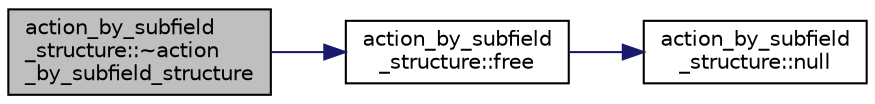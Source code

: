digraph "action_by_subfield_structure::~action_by_subfield_structure"
{
  edge [fontname="Helvetica",fontsize="10",labelfontname="Helvetica",labelfontsize="10"];
  node [fontname="Helvetica",fontsize="10",shape=record];
  rankdir="LR";
  Node3 [label="action_by_subfield\l_structure::~action\l_by_subfield_structure",height=0.2,width=0.4,color="black", fillcolor="grey75", style="filled", fontcolor="black"];
  Node3 -> Node4 [color="midnightblue",fontsize="10",style="solid",fontname="Helvetica"];
  Node4 [label="action_by_subfield\l_structure::free",height=0.2,width=0.4,color="black", fillcolor="white", style="filled",URL="$dd/d67/classaction__by__subfield__structure.html#a91e9012e7d1ce321bd2ee22819890040"];
  Node4 -> Node5 [color="midnightblue",fontsize="10",style="solid",fontname="Helvetica"];
  Node5 [label="action_by_subfield\l_structure::null",height=0.2,width=0.4,color="black", fillcolor="white", style="filled",URL="$dd/d67/classaction__by__subfield__structure.html#aa21cf866b0fed81b1d811c761918fc67"];
}
